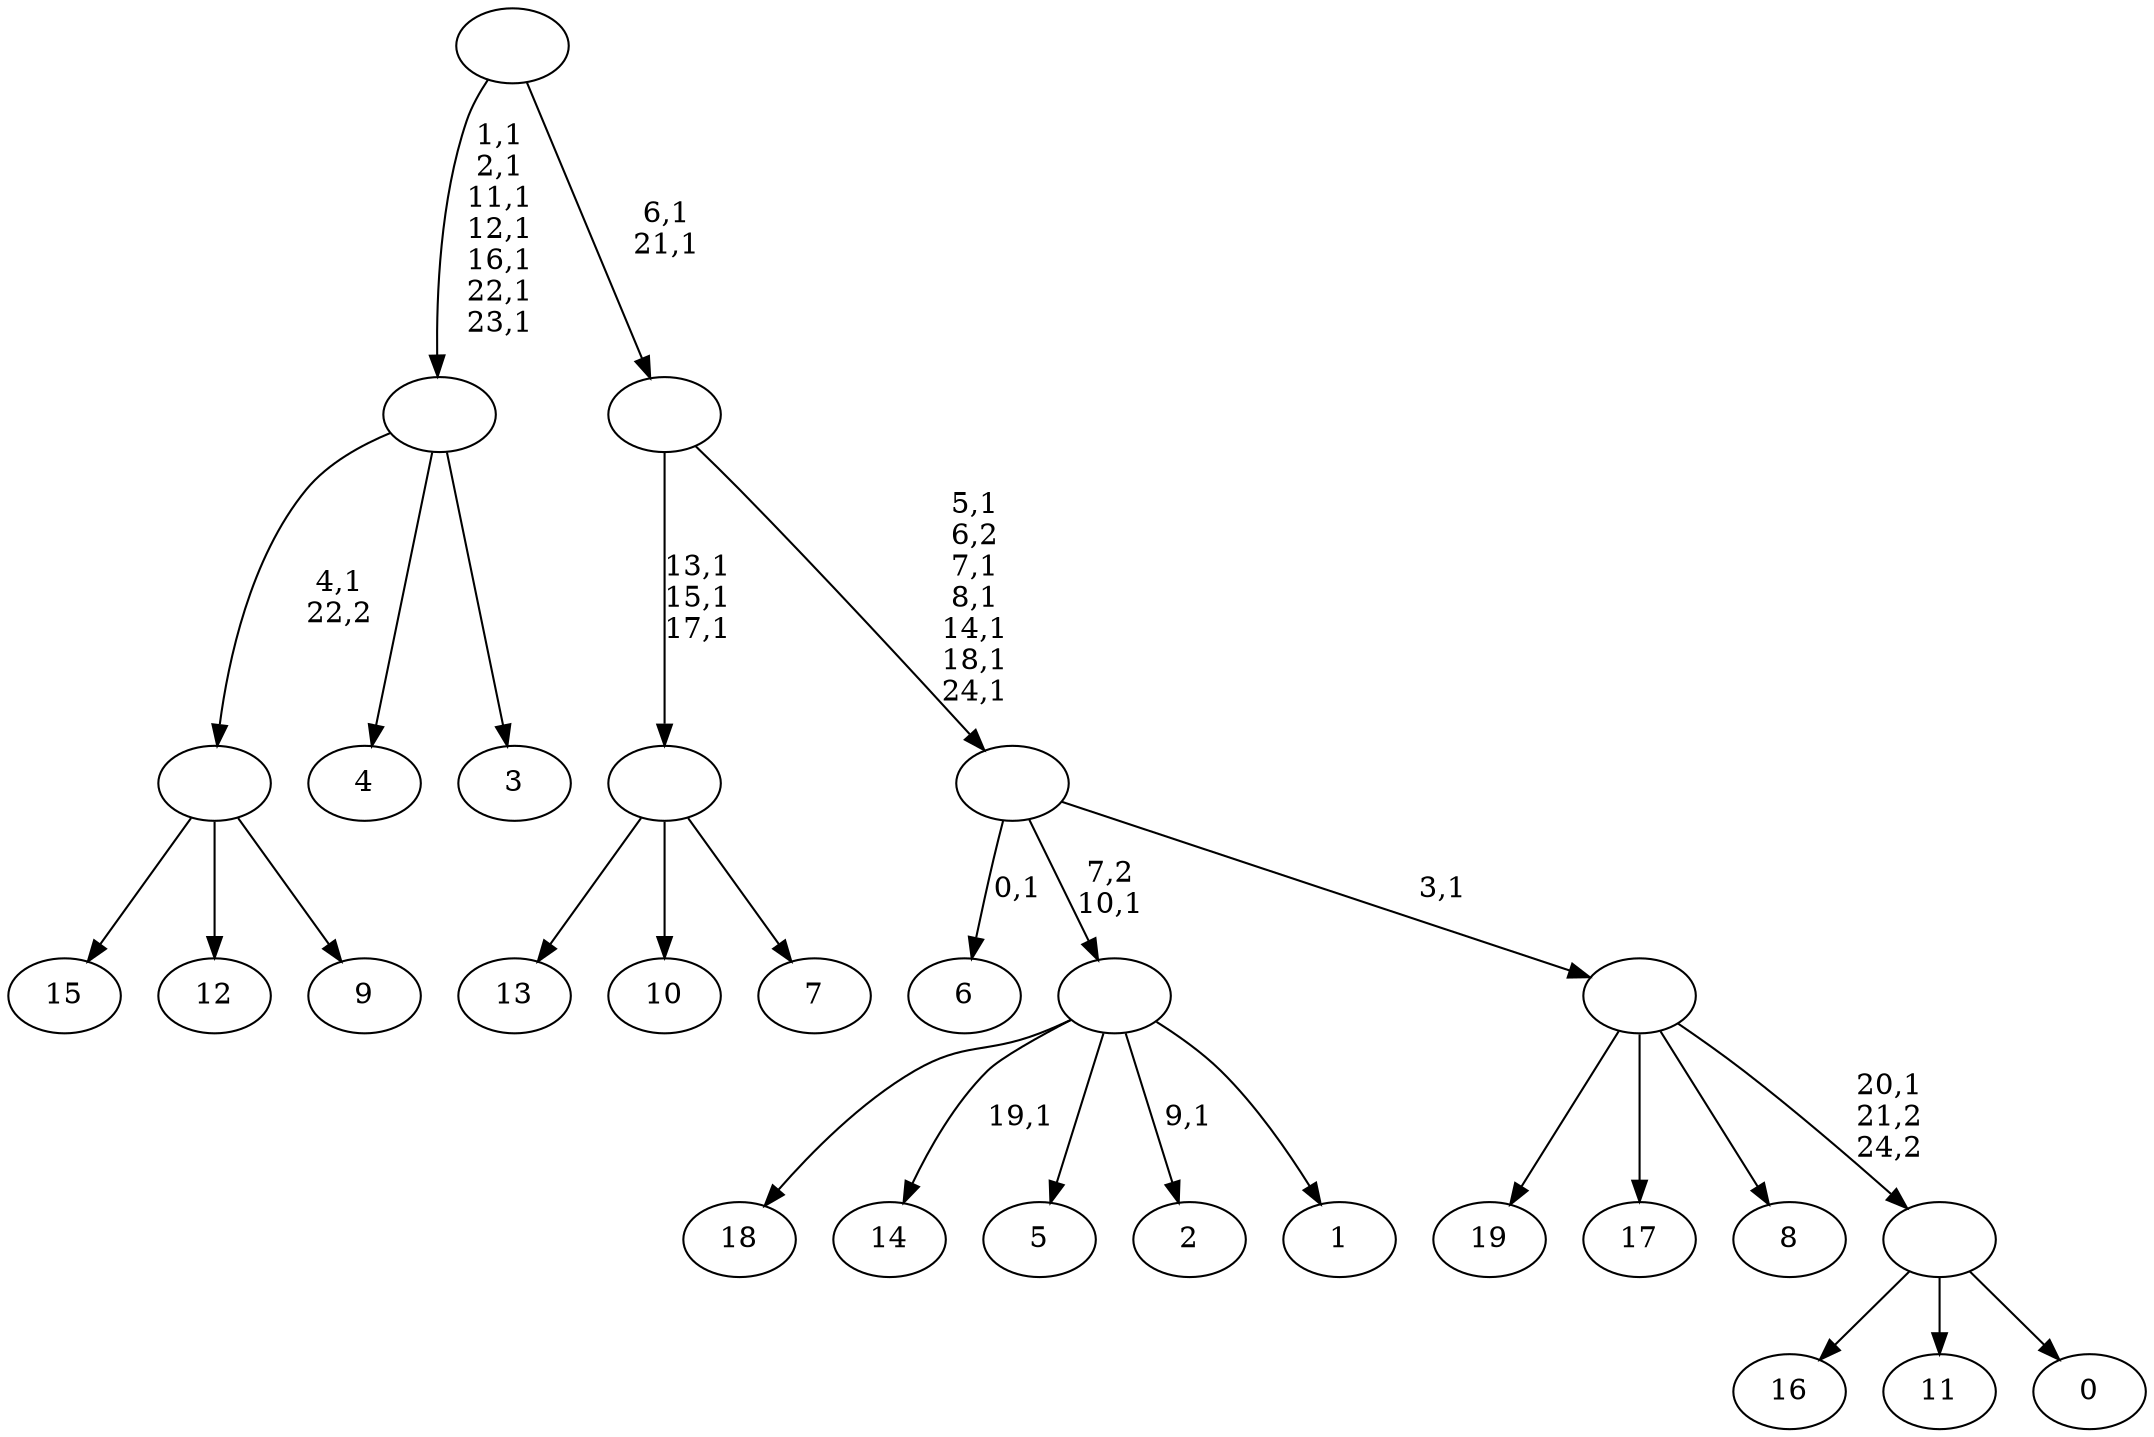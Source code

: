 digraph T {
	45 [label="19"]
	44 [label="18"]
	43 [label="17"]
	42 [label="16"]
	41 [label="15"]
	40 [label="14"]
	38 [label="13"]
	37 [label="12"]
	36 [label="11"]
	35 [label="10"]
	34 [label="9"]
	33 [label=""]
	32 [label="8"]
	31 [label="7"]
	30 [label=""]
	27 [label="6"]
	25 [label="5"]
	24 [label="4"]
	23 [label="3"]
	22 [label=""]
	15 [label="2"]
	13 [label="1"]
	12 [label=""]
	11 [label="0"]
	10 [label=""]
	9 [label=""]
	8 [label=""]
	2 [label=""]
	0 [label=""]
	33 -> 41 [label=""]
	33 -> 37 [label=""]
	33 -> 34 [label=""]
	30 -> 38 [label=""]
	30 -> 35 [label=""]
	30 -> 31 [label=""]
	22 -> 33 [label="4,1\n22,2"]
	22 -> 24 [label=""]
	22 -> 23 [label=""]
	12 -> 15 [label="9,1"]
	12 -> 40 [label="19,1"]
	12 -> 44 [label=""]
	12 -> 25 [label=""]
	12 -> 13 [label=""]
	10 -> 42 [label=""]
	10 -> 36 [label=""]
	10 -> 11 [label=""]
	9 -> 45 [label=""]
	9 -> 43 [label=""]
	9 -> 32 [label=""]
	9 -> 10 [label="20,1\n21,2\n24,2"]
	8 -> 27 [label="0,1"]
	8 -> 12 [label="7,2\n10,1"]
	8 -> 9 [label="3,1"]
	2 -> 8 [label="5,1\n6,2\n7,1\n8,1\n14,1\n18,1\n24,1"]
	2 -> 30 [label="13,1\n15,1\n17,1"]
	0 -> 2 [label="6,1\n21,1"]
	0 -> 22 [label="1,1\n2,1\n11,1\n12,1\n16,1\n22,1\n23,1"]
}
